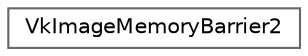digraph "类继承关系图"
{
 // LATEX_PDF_SIZE
  bgcolor="transparent";
  edge [fontname=Helvetica,fontsize=10,labelfontname=Helvetica,labelfontsize=10];
  node [fontname=Helvetica,fontsize=10,shape=box,height=0.2,width=0.4];
  rankdir="LR";
  Node0 [id="Node000000",label="VkImageMemoryBarrier2",height=0.2,width=0.4,color="grey40", fillcolor="white", style="filled",URL="$struct_vk_image_memory_barrier2.html",tooltip=" "];
}
